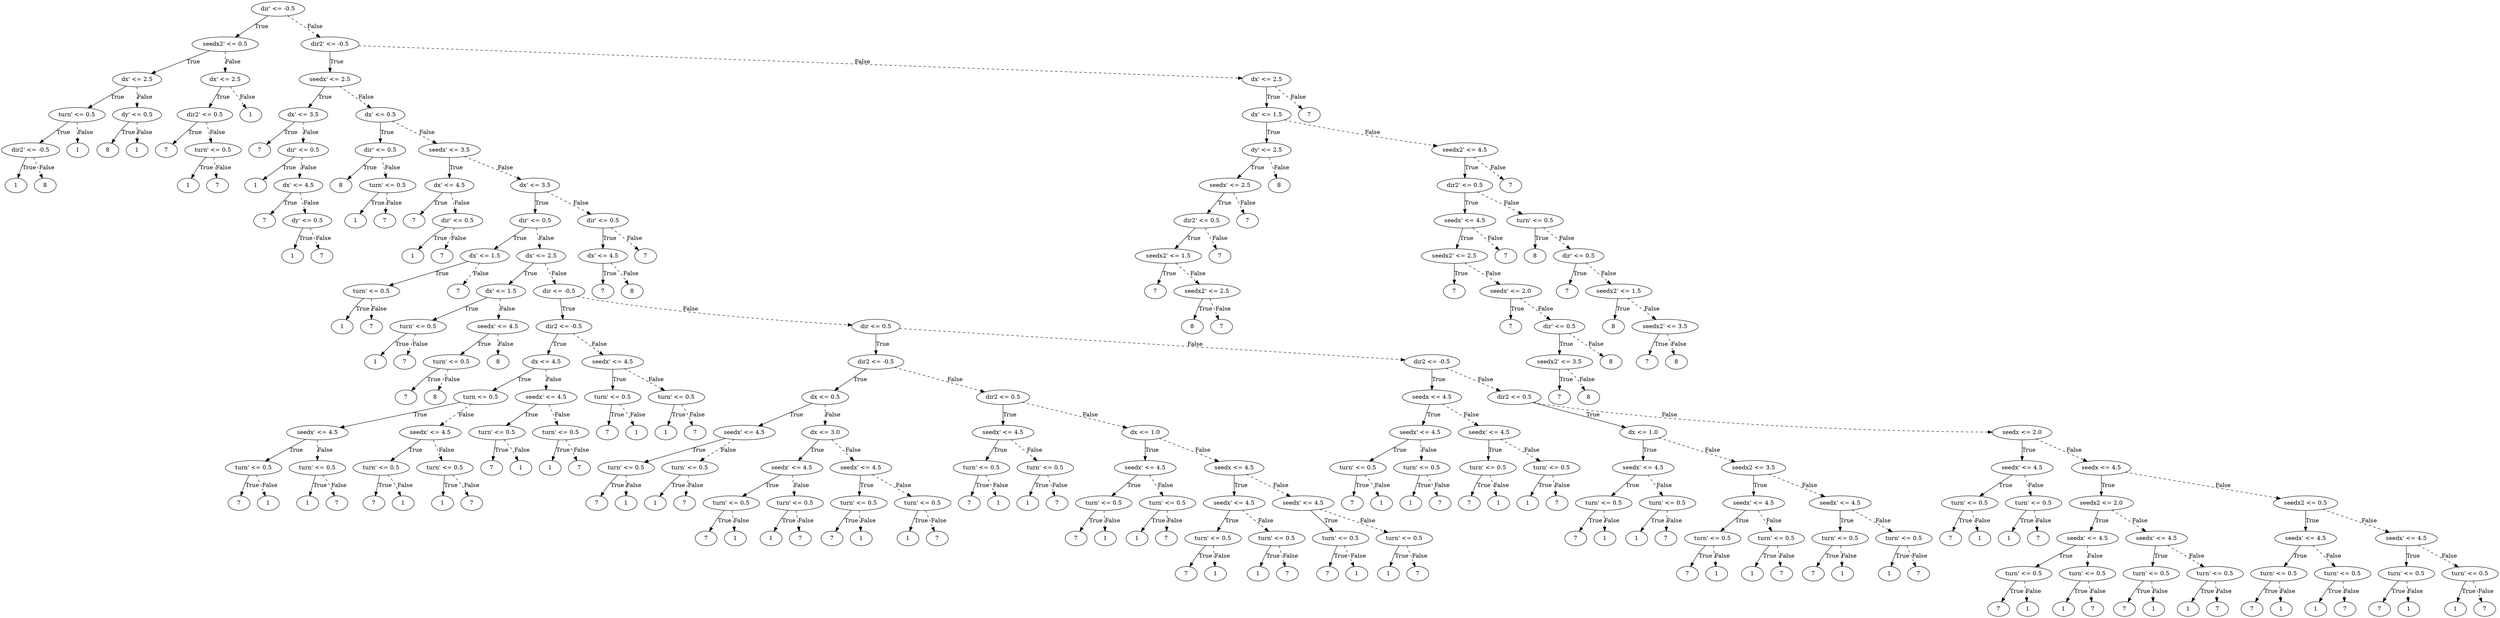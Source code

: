 digraph {
0 [label="dir' <= -0.5"];
1 [label="seedx2' <= 0.5"];
2 [label="dx' <= 2.5"];
3 [label="turn' <= 0.5"];
4 [label="dir2' <= -0.5"];
5 [label="1"];
4 -> 5 [label="True"];
6 [label="8"];
4 -> 6 [style="dashed", label="False"];
3 -> 4 [label="True"];
7 [label="1"];
3 -> 7 [style="dashed", label="False"];
2 -> 3 [label="True"];
8 [label="dy' <= 0.5"];
9 [label="8"];
8 -> 9 [label="True"];
10 [label="1"];
8 -> 10 [style="dashed", label="False"];
2 -> 8 [style="dashed", label="False"];
1 -> 2 [label="True"];
11 [label="dx' <= 2.5"];
12 [label="dir2' <= 0.5"];
13 [label="7"];
12 -> 13 [label="True"];
14 [label="turn' <= 0.5"];
15 [label="1"];
14 -> 15 [label="True"];
16 [label="7"];
14 -> 16 [style="dashed", label="False"];
12 -> 14 [style="dashed", label="False"];
11 -> 12 [label="True"];
17 [label="1"];
11 -> 17 [style="dashed", label="False"];
1 -> 11 [style="dashed", label="False"];
0 -> 1 [label="True"];
18 [label="dir2' <= -0.5"];
19 [label="seedx' <= 2.5"];
20 [label="dx' <= 3.5"];
21 [label="7"];
20 -> 21 [label="True"];
22 [label="dir' <= 0.5"];
23 [label="1"];
22 -> 23 [label="True"];
24 [label="dx' <= 4.5"];
25 [label="7"];
24 -> 25 [label="True"];
26 [label="dy' <= 0.5"];
27 [label="1"];
26 -> 27 [label="True"];
28 [label="7"];
26 -> 28 [style="dashed", label="False"];
24 -> 26 [style="dashed", label="False"];
22 -> 24 [style="dashed", label="False"];
20 -> 22 [style="dashed", label="False"];
19 -> 20 [label="True"];
29 [label="dx' <= 0.5"];
30 [label="dir' <= 0.5"];
31 [label="8"];
30 -> 31 [label="True"];
32 [label="turn' <= 0.5"];
33 [label="1"];
32 -> 33 [label="True"];
34 [label="7"];
32 -> 34 [style="dashed", label="False"];
30 -> 32 [style="dashed", label="False"];
29 -> 30 [label="True"];
35 [label="seedx' <= 3.5"];
36 [label="dx' <= 4.5"];
37 [label="7"];
36 -> 37 [label="True"];
38 [label="dir' <= 0.5"];
39 [label="1"];
38 -> 39 [label="True"];
40 [label="7"];
38 -> 40 [style="dashed", label="False"];
36 -> 38 [style="dashed", label="False"];
35 -> 36 [label="True"];
41 [label="dx' <= 3.5"];
42 [label="dir' <= 0.5"];
43 [label="dx' <= 1.5"];
44 [label="turn' <= 0.5"];
45 [label="1"];
44 -> 45 [label="True"];
46 [label="7"];
44 -> 46 [style="dashed", label="False"];
43 -> 44 [label="True"];
47 [label="7"];
43 -> 47 [style="dashed", label="False"];
42 -> 43 [label="True"];
48 [label="dx' <= 2.5"];
49 [label="dx' <= 1.5"];
50 [label="turn' <= 0.5"];
51 [label="1"];
50 -> 51 [label="True"];
52 [label="7"];
50 -> 52 [style="dashed", label="False"];
49 -> 50 [label="True"];
53 [label="seedx' <= 4.5"];
54 [label="turn' <= 0.5"];
55 [label="7"];
54 -> 55 [label="True"];
56 [label="8"];
54 -> 56 [style="dashed", label="False"];
53 -> 54 [label="True"];
57 [label="8"];
53 -> 57 [style="dashed", label="False"];
49 -> 53 [style="dashed", label="False"];
48 -> 49 [label="True"];
58 [label="dir <= -0.5"];
59 [label="dir2 <= -0.5"];
60 [label="dx <= 4.5"];
61 [label="turn <= 0.5"];
62 [label="seedx' <= 4.5"];
63 [label="turn' <= 0.5"];
64 [label="7"];
63 -> 64 [label="True"];
65 [label="1"];
63 -> 65 [style="dashed", label="False"];
62 -> 63 [label="True"];
66 [label="turn' <= 0.5"];
67 [label="1"];
66 -> 67 [label="True"];
68 [label="7"];
66 -> 68 [style="dashed", label="False"];
62 -> 66 [style="dashed", label="False"];
61 -> 62 [label="True"];
69 [label="seedx' <= 4.5"];
70 [label="turn' <= 0.5"];
71 [label="7"];
70 -> 71 [label="True"];
72 [label="1"];
70 -> 72 [style="dashed", label="False"];
69 -> 70 [label="True"];
73 [label="turn' <= 0.5"];
74 [label="1"];
73 -> 74 [label="True"];
75 [label="7"];
73 -> 75 [style="dashed", label="False"];
69 -> 73 [style="dashed", label="False"];
61 -> 69 [style="dashed", label="False"];
60 -> 61 [label="True"];
76 [label="seedx' <= 4.5"];
77 [label="turn' <= 0.5"];
78 [label="7"];
77 -> 78 [label="True"];
79 [label="1"];
77 -> 79 [style="dashed", label="False"];
76 -> 77 [label="True"];
80 [label="turn' <= 0.5"];
81 [label="1"];
80 -> 81 [label="True"];
82 [label="7"];
80 -> 82 [style="dashed", label="False"];
76 -> 80 [style="dashed", label="False"];
60 -> 76 [style="dashed", label="False"];
59 -> 60 [label="True"];
83 [label="seedx' <= 4.5"];
84 [label="turn' <= 0.5"];
85 [label="7"];
84 -> 85 [label="True"];
86 [label="1"];
84 -> 86 [style="dashed", label="False"];
83 -> 84 [label="True"];
87 [label="turn' <= 0.5"];
88 [label="1"];
87 -> 88 [label="True"];
89 [label="7"];
87 -> 89 [style="dashed", label="False"];
83 -> 87 [style="dashed", label="False"];
59 -> 83 [style="dashed", label="False"];
58 -> 59 [label="True"];
90 [label="dir <= 0.5"];
91 [label="dir2 <= -0.5"];
92 [label="dx <= 0.5"];
93 [label="seedx' <= 4.5"];
94 [label="turn' <= 0.5"];
95 [label="7"];
94 -> 95 [label="True"];
96 [label="1"];
94 -> 96 [style="dashed", label="False"];
93 -> 94 [label="True"];
97 [label="turn' <= 0.5"];
98 [label="1"];
97 -> 98 [label="True"];
99 [label="7"];
97 -> 99 [style="dashed", label="False"];
93 -> 97 [style="dashed", label="False"];
92 -> 93 [label="True"];
100 [label="dx <= 3.0"];
101 [label="seedx' <= 4.5"];
102 [label="turn' <= 0.5"];
103 [label="7"];
102 -> 103 [label="True"];
104 [label="1"];
102 -> 104 [style="dashed", label="False"];
101 -> 102 [label="True"];
105 [label="turn' <= 0.5"];
106 [label="1"];
105 -> 106 [label="True"];
107 [label="7"];
105 -> 107 [style="dashed", label="False"];
101 -> 105 [style="dashed", label="False"];
100 -> 101 [label="True"];
108 [label="seedx' <= 4.5"];
109 [label="turn' <= 0.5"];
110 [label="7"];
109 -> 110 [label="True"];
111 [label="1"];
109 -> 111 [style="dashed", label="False"];
108 -> 109 [label="True"];
112 [label="turn' <= 0.5"];
113 [label="1"];
112 -> 113 [label="True"];
114 [label="7"];
112 -> 114 [style="dashed", label="False"];
108 -> 112 [style="dashed", label="False"];
100 -> 108 [style="dashed", label="False"];
92 -> 100 [style="dashed", label="False"];
91 -> 92 [label="True"];
115 [label="dir2 <= 0.5"];
116 [label="seedx' <= 4.5"];
117 [label="turn' <= 0.5"];
118 [label="7"];
117 -> 118 [label="True"];
119 [label="1"];
117 -> 119 [style="dashed", label="False"];
116 -> 117 [label="True"];
120 [label="turn' <= 0.5"];
121 [label="1"];
120 -> 121 [label="True"];
122 [label="7"];
120 -> 122 [style="dashed", label="False"];
116 -> 120 [style="dashed", label="False"];
115 -> 116 [label="True"];
123 [label="dx <= 1.0"];
124 [label="seedx' <= 4.5"];
125 [label="turn' <= 0.5"];
126 [label="7"];
125 -> 126 [label="True"];
127 [label="1"];
125 -> 127 [style="dashed", label="False"];
124 -> 125 [label="True"];
128 [label="turn' <= 0.5"];
129 [label="1"];
128 -> 129 [label="True"];
130 [label="7"];
128 -> 130 [style="dashed", label="False"];
124 -> 128 [style="dashed", label="False"];
123 -> 124 [label="True"];
131 [label="seedx <= 4.5"];
132 [label="seedx' <= 4.5"];
133 [label="turn' <= 0.5"];
134 [label="7"];
133 -> 134 [label="True"];
135 [label="1"];
133 -> 135 [style="dashed", label="False"];
132 -> 133 [label="True"];
136 [label="turn' <= 0.5"];
137 [label="1"];
136 -> 137 [label="True"];
138 [label="7"];
136 -> 138 [style="dashed", label="False"];
132 -> 136 [style="dashed", label="False"];
131 -> 132 [label="True"];
139 [label="seedx' <= 4.5"];
140 [label="turn' <= 0.5"];
141 [label="7"];
140 -> 141 [label="True"];
142 [label="1"];
140 -> 142 [style="dashed", label="False"];
139 -> 140 [label="True"];
143 [label="turn' <= 0.5"];
144 [label="1"];
143 -> 144 [label="True"];
145 [label="7"];
143 -> 145 [style="dashed", label="False"];
139 -> 143 [style="dashed", label="False"];
131 -> 139 [style="dashed", label="False"];
123 -> 131 [style="dashed", label="False"];
115 -> 123 [style="dashed", label="False"];
91 -> 115 [style="dashed", label="False"];
90 -> 91 [label="True"];
146 [label="dir2 <= -0.5"];
147 [label="seedx <= 4.5"];
148 [label="seedx' <= 4.5"];
149 [label="turn' <= 0.5"];
150 [label="7"];
149 -> 150 [label="True"];
151 [label="1"];
149 -> 151 [style="dashed", label="False"];
148 -> 149 [label="True"];
152 [label="turn' <= 0.5"];
153 [label="1"];
152 -> 153 [label="True"];
154 [label="7"];
152 -> 154 [style="dashed", label="False"];
148 -> 152 [style="dashed", label="False"];
147 -> 148 [label="True"];
155 [label="seedx' <= 4.5"];
156 [label="turn' <= 0.5"];
157 [label="7"];
156 -> 157 [label="True"];
158 [label="1"];
156 -> 158 [style="dashed", label="False"];
155 -> 156 [label="True"];
159 [label="turn' <= 0.5"];
160 [label="1"];
159 -> 160 [label="True"];
161 [label="7"];
159 -> 161 [style="dashed", label="False"];
155 -> 159 [style="dashed", label="False"];
147 -> 155 [style="dashed", label="False"];
146 -> 147 [label="True"];
162 [label="dir2 <= 0.5"];
163 [label="dx <= 1.0"];
164 [label="seedx' <= 4.5"];
165 [label="turn' <= 0.5"];
166 [label="7"];
165 -> 166 [label="True"];
167 [label="1"];
165 -> 167 [style="dashed", label="False"];
164 -> 165 [label="True"];
168 [label="turn' <= 0.5"];
169 [label="1"];
168 -> 169 [label="True"];
170 [label="7"];
168 -> 170 [style="dashed", label="False"];
164 -> 168 [style="dashed", label="False"];
163 -> 164 [label="True"];
171 [label="seedx2 <= 3.5"];
172 [label="seedx' <= 4.5"];
173 [label="turn' <= 0.5"];
174 [label="7"];
173 -> 174 [label="True"];
175 [label="1"];
173 -> 175 [style="dashed", label="False"];
172 -> 173 [label="True"];
176 [label="turn' <= 0.5"];
177 [label="1"];
176 -> 177 [label="True"];
178 [label="7"];
176 -> 178 [style="dashed", label="False"];
172 -> 176 [style="dashed", label="False"];
171 -> 172 [label="True"];
179 [label="seedx' <= 4.5"];
180 [label="turn' <= 0.5"];
181 [label="7"];
180 -> 181 [label="True"];
182 [label="1"];
180 -> 182 [style="dashed", label="False"];
179 -> 180 [label="True"];
183 [label="turn' <= 0.5"];
184 [label="1"];
183 -> 184 [label="True"];
185 [label="7"];
183 -> 185 [style="dashed", label="False"];
179 -> 183 [style="dashed", label="False"];
171 -> 179 [style="dashed", label="False"];
163 -> 171 [style="dashed", label="False"];
162 -> 163 [label="True"];
186 [label="seedx <= 2.0"];
187 [label="seedx' <= 4.5"];
188 [label="turn' <= 0.5"];
189 [label="7"];
188 -> 189 [label="True"];
190 [label="1"];
188 -> 190 [style="dashed", label="False"];
187 -> 188 [label="True"];
191 [label="turn' <= 0.5"];
192 [label="1"];
191 -> 192 [label="True"];
193 [label="7"];
191 -> 193 [style="dashed", label="False"];
187 -> 191 [style="dashed", label="False"];
186 -> 187 [label="True"];
194 [label="seedx <= 4.5"];
195 [label="seedx2 <= 2.0"];
196 [label="seedx' <= 4.5"];
197 [label="turn' <= 0.5"];
198 [label="7"];
197 -> 198 [label="True"];
199 [label="1"];
197 -> 199 [style="dashed", label="False"];
196 -> 197 [label="True"];
200 [label="turn' <= 0.5"];
201 [label="1"];
200 -> 201 [label="True"];
202 [label="7"];
200 -> 202 [style="dashed", label="False"];
196 -> 200 [style="dashed", label="False"];
195 -> 196 [label="True"];
203 [label="seedx' <= 4.5"];
204 [label="turn' <= 0.5"];
205 [label="7"];
204 -> 205 [label="True"];
206 [label="1"];
204 -> 206 [style="dashed", label="False"];
203 -> 204 [label="True"];
207 [label="turn' <= 0.5"];
208 [label="1"];
207 -> 208 [label="True"];
209 [label="7"];
207 -> 209 [style="dashed", label="False"];
203 -> 207 [style="dashed", label="False"];
195 -> 203 [style="dashed", label="False"];
194 -> 195 [label="True"];
210 [label="seedx2 <= 0.5"];
211 [label="seedx' <= 4.5"];
212 [label="turn' <= 0.5"];
213 [label="7"];
212 -> 213 [label="True"];
214 [label="1"];
212 -> 214 [style="dashed", label="False"];
211 -> 212 [label="True"];
215 [label="turn' <= 0.5"];
216 [label="1"];
215 -> 216 [label="True"];
217 [label="7"];
215 -> 217 [style="dashed", label="False"];
211 -> 215 [style="dashed", label="False"];
210 -> 211 [label="True"];
218 [label="seedx' <= 4.5"];
219 [label="turn' <= 0.5"];
220 [label="7"];
219 -> 220 [label="True"];
221 [label="1"];
219 -> 221 [style="dashed", label="False"];
218 -> 219 [label="True"];
222 [label="turn' <= 0.5"];
223 [label="1"];
222 -> 223 [label="True"];
224 [label="7"];
222 -> 224 [style="dashed", label="False"];
218 -> 222 [style="dashed", label="False"];
210 -> 218 [style="dashed", label="False"];
194 -> 210 [style="dashed", label="False"];
186 -> 194 [style="dashed", label="False"];
162 -> 186 [style="dashed", label="False"];
146 -> 162 [style="dashed", label="False"];
90 -> 146 [style="dashed", label="False"];
58 -> 90 [style="dashed", label="False"];
48 -> 58 [style="dashed", label="False"];
42 -> 48 [style="dashed", label="False"];
41 -> 42 [label="True"];
225 [label="dir' <= 0.5"];
226 [label="dx' <= 4.5"];
227 [label="7"];
226 -> 227 [label="True"];
228 [label="8"];
226 -> 228 [style="dashed", label="False"];
225 -> 226 [label="True"];
229 [label="7"];
225 -> 229 [style="dashed", label="False"];
41 -> 225 [style="dashed", label="False"];
35 -> 41 [style="dashed", label="False"];
29 -> 35 [style="dashed", label="False"];
19 -> 29 [style="dashed", label="False"];
18 -> 19 [label="True"];
230 [label="dx' <= 2.5"];
231 [label="dx' <= 1.5"];
232 [label="dy' <= 2.5"];
233 [label="seedx' <= 2.5"];
234 [label="dir2' <= 0.5"];
235 [label="seedx2' <= 1.5"];
236 [label="7"];
235 -> 236 [label="True"];
237 [label="seedx2' <= 2.5"];
238 [label="8"];
237 -> 238 [label="True"];
239 [label="7"];
237 -> 239 [style="dashed", label="False"];
235 -> 237 [style="dashed", label="False"];
234 -> 235 [label="True"];
240 [label="7"];
234 -> 240 [style="dashed", label="False"];
233 -> 234 [label="True"];
241 [label="7"];
233 -> 241 [style="dashed", label="False"];
232 -> 233 [label="True"];
242 [label="8"];
232 -> 242 [style="dashed", label="False"];
231 -> 232 [label="True"];
243 [label="seedx2' <= 4.5"];
244 [label="dir2' <= 0.5"];
245 [label="seedx' <= 4.5"];
246 [label="seedx2' <= 2.5"];
247 [label="7"];
246 -> 247 [label="True"];
248 [label="seedx' <= 2.0"];
249 [label="7"];
248 -> 249 [label="True"];
250 [label="dir' <= 0.5"];
251 [label="seedx2' <= 3.5"];
252 [label="7"];
251 -> 252 [label="True"];
253 [label="8"];
251 -> 253 [style="dashed", label="False"];
250 -> 251 [label="True"];
254 [label="8"];
250 -> 254 [style="dashed", label="False"];
248 -> 250 [style="dashed", label="False"];
246 -> 248 [style="dashed", label="False"];
245 -> 246 [label="True"];
255 [label="7"];
245 -> 255 [style="dashed", label="False"];
244 -> 245 [label="True"];
256 [label="turn' <= 0.5"];
257 [label="8"];
256 -> 257 [label="True"];
258 [label="dir' <= 0.5"];
259 [label="7"];
258 -> 259 [label="True"];
260 [label="seedx2' <= 1.5"];
261 [label="8"];
260 -> 261 [label="True"];
262 [label="seedx2' <= 3.5"];
263 [label="7"];
262 -> 263 [label="True"];
264 [label="8"];
262 -> 264 [style="dashed", label="False"];
260 -> 262 [style="dashed", label="False"];
258 -> 260 [style="dashed", label="False"];
256 -> 258 [style="dashed", label="False"];
244 -> 256 [style="dashed", label="False"];
243 -> 244 [label="True"];
265 [label="7"];
243 -> 265 [style="dashed", label="False"];
231 -> 243 [style="dashed", label="False"];
230 -> 231 [label="True"];
266 [label="7"];
230 -> 266 [style="dashed", label="False"];
18 -> 230 [style="dashed", label="False"];
0 -> 18 [style="dashed", label="False"];

}